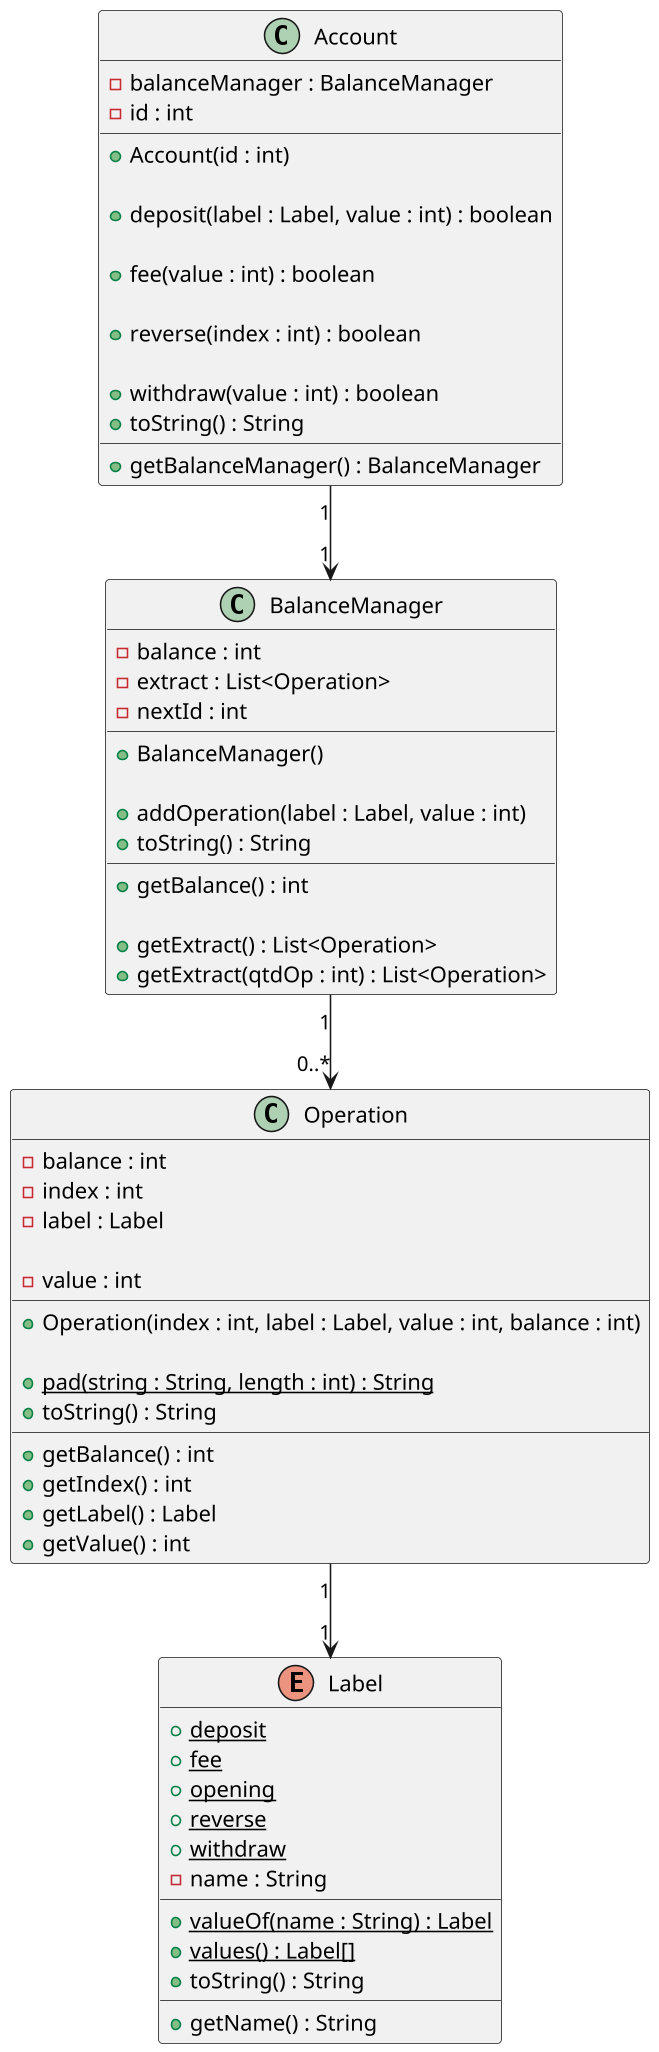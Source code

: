 '--
@startuml

skinparam defaultFontName Hasklig
skinparam dpi 150

'==
class Account {
  - balanceManager : BalanceManager
  - id : int
  __
  + Account(id : int)

  ' adiciona valor à conta
  + deposit(label : Label, value : int) : boolean

  ' retira o dinheiro, mesmo que o balance fique negativo
  + fee(value : int) : boolean

  ' se o índice for válido e representar uma operação de fee
  ' adicione o mesmo valor tarifado, mas com label de reverse
  + reverse(index : int) : boolean

  ' só realiza a operação se houver dinheiro suficiente na conta
  + withdraw(value : int) : boolean
  + toString() : String
  __
  + getBalanceManager() : BalanceManager
}
'
' nessa classe são efetivadas e registradas as alterações no saldo
class BalanceManager {
  - balance : int
  - extract : List<Operation>
  - nextId : int
  __
  + BalanceManager()

  ' adiciona value ao balance
  ' crie operação e adiciona ao vetor de operações
  ' incrementa o nextId
  + addOperation(label : Label, value : int)
  + toString() : String
  __
  + getBalance() : int

  ' metodo sobrescrito para retornar apenas as últimas qtdOp operações
  + getExtract() : List<Operation>
  + getExtract(qtdOp : int) : List<Operation>
}
'
' essa enumeração guarda possíveis labels para as operações
enum Label {
  + deposit {static}
  + fee {static}
  + opening {static}
  + reverse {static}
  + withdraw {static}
  - name : String
  __
  + valueOf(name : String) : Label {static}
  + values() : Label[] {static}
  + toString() : String
  __
  + getName() : String
}
'
' operação guarda os dados de uma única operação
class Operation {
  - balance : int
  - index : int
  - label : Label

  ' valor em negativo se for débito
  - value : int
  __
  + Operation(index : int, label : Label, value : int, balance : int)

  ' faz o preenchimento da string com espaços em branco até completar o length
  + pad(string : String, length : int) : String {static}
  + toString() : String
  __
  + getBalance() : int
  + getIndex() : int
  + getLabel() : Label
  + getValue() : int
}

'--
Account "1" -->  "1" BalanceManager
BalanceManager "1" -->  "0..*" Operation
Operation "1" -->  "1" Label
@enduml